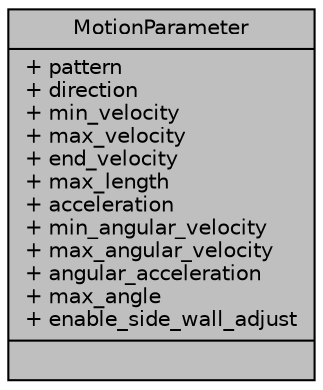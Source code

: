 digraph "MotionParameter"
{
 // LATEX_PDF_SIZE
  edge [fontname="Helvetica",fontsize="10",labelfontname="Helvetica",labelfontsize="10"];
  node [fontname="Helvetica",fontsize="10",shape=record];
  Node1 [label="{MotionParameter\n|+ pattern\l+ direction\l+ min_velocity\l+ max_velocity\l+ end_velocity\l+ max_length\l+ acceleration\l+ min_angular_velocity\l+ max_angular_velocity\l+ angular_acceleration\l+ max_angle\l+ enable_side_wall_adjust\l|}",height=0.2,width=0.4,color="black", fillcolor="grey75", style="filled", fontcolor="black",tooltip=" "];
}
